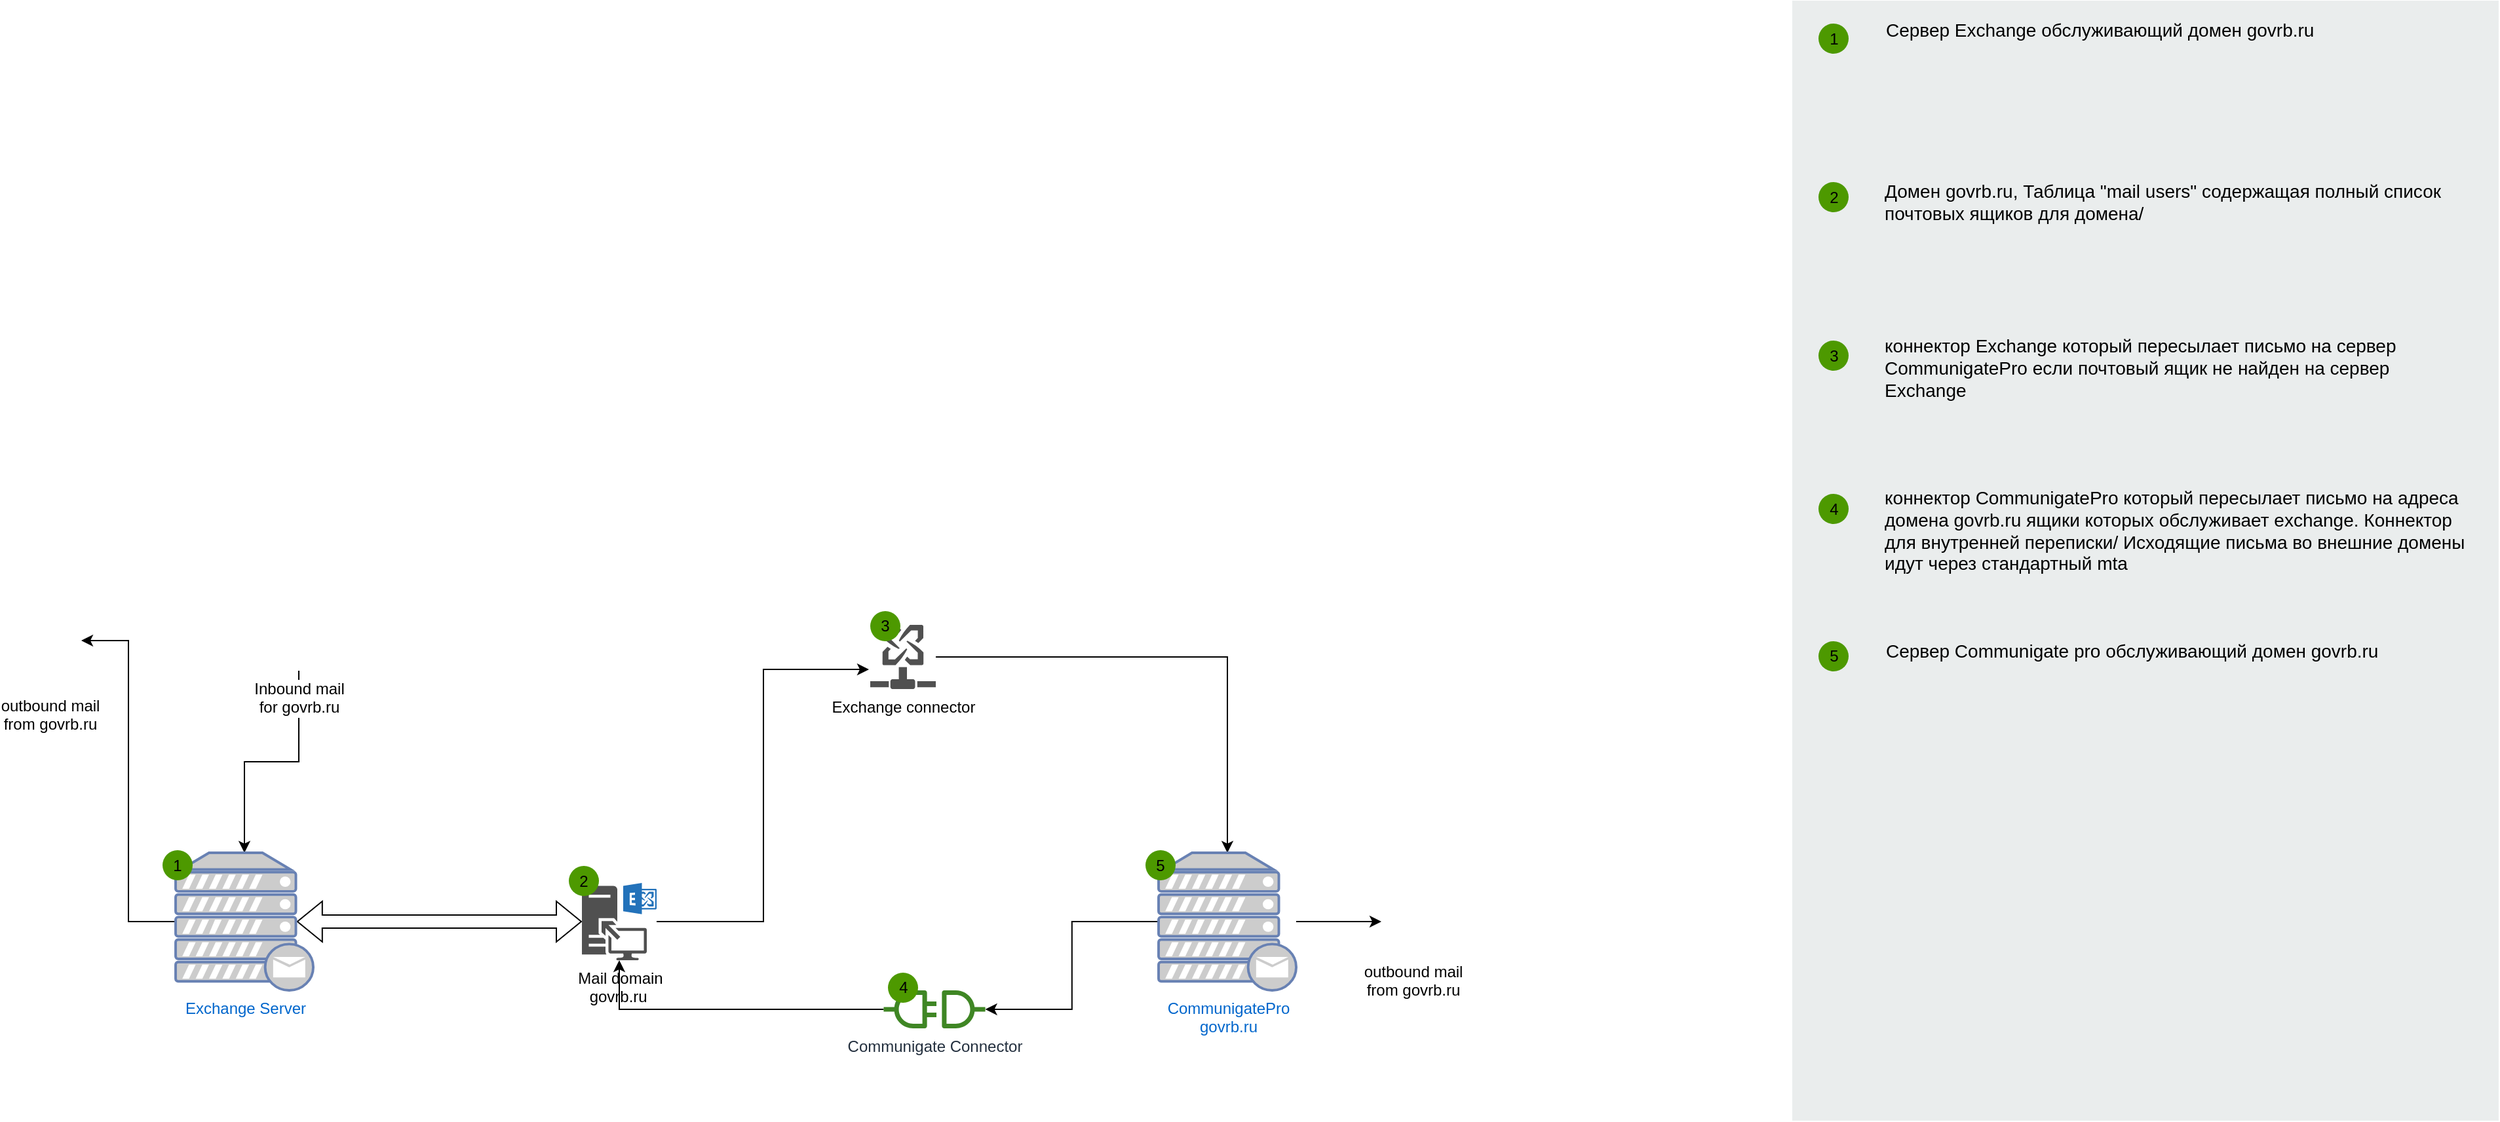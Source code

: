 <mxfile version="20.2.8" type="github">
  <diagram id="WI9T0HZ2pTsCkuznbFz-" name="Page-1">
    <mxGraphModel dx="2610" dy="884" grid="1" gridSize="10" guides="1" tooltips="1" connect="1" arrows="1" fold="1" page="1" pageScale="1" pageWidth="827" pageHeight="1169" math="0" shadow="0">
      <root>
        <mxCell id="0" />
        <mxCell id="1" parent="0" />
        <mxCell id="rI1JX8pW7Fap40Gf1UJg-1" value="" style="rounded=0;whiteSpace=wrap;html=1;fillColor=#EAEDED;fontSize=22;fontColor=#FFFFFF;strokeColor=none;labelBackgroundColor=none;" parent="1" vertex="1">
          <mxGeometry x="1073.5" y="156.5" width="539" height="855" as="geometry" />
        </mxCell>
        <mxCell id="rI1JX8pW7Fap40Gf1UJg-2" value="Сервер Exchange обслуживающий домен govrb.ru&amp;nbsp;" style="text;html=1;align=left;verticalAlign=top;spacingTop=-4;fontSize=14;labelBackgroundColor=none;whiteSpace=wrap;" parent="1" vertex="1">
          <mxGeometry x="1143" y="167.5" width="449" height="118" as="geometry" />
        </mxCell>
        <mxCell id="rI1JX8pW7Fap40Gf1UJg-3" value="Домен govrb.ru, Таблица &quot;mail users&quot; содержащая полный список почтовых ящиков для домена/" style="text;html=1;align=left;verticalAlign=top;spacingTop=-4;fontSize=14;labelBackgroundColor=none;whiteSpace=wrap;" parent="1" vertex="1">
          <mxGeometry x="1142" y="290.5" width="450" height="115" as="geometry" />
        </mxCell>
        <mxCell id="rI1JX8pW7Fap40Gf1UJg-4" value="&lt;span&gt;коннектор Exchange который пересылает письмо на сервер CommunigatePro если почтовый ящик не найден на сервер Exchange&lt;/span&gt;" style="text;html=1;align=left;verticalAlign=top;spacingTop=-4;fontSize=14;labelBackgroundColor=none;whiteSpace=wrap;" parent="1" vertex="1">
          <mxGeometry x="1142" y="408.5" width="450" height="117" as="geometry" />
        </mxCell>
        <mxCell id="rI1JX8pW7Fap40Gf1UJg-5" value="коннектор CommunigatePro который пересылает письмо на адреса домена govrb.ru ящики которых обслуживает exchange. Коннектор для внутренней переписки/ Исходящие письма во внешние домены идут через стандартный mta" style="text;html=1;align=left;verticalAlign=top;spacingTop=-4;fontSize=14;labelBackgroundColor=none;whiteSpace=wrap;" parent="1" vertex="1">
          <mxGeometry x="1142" y="524.5" width="450" height="121" as="geometry" />
        </mxCell>
        <mxCell id="rI1JX8pW7Fap40Gf1UJg-6" value="&lt;span&gt;Сервер Communigate pro обслуживающий домен govrb.ru&lt;/span&gt;" style="text;html=1;align=left;verticalAlign=top;spacingTop=-4;fontSize=14;labelBackgroundColor=none;whiteSpace=wrap;" parent="1" vertex="1">
          <mxGeometry x="1143" y="641.5" width="449" height="114" as="geometry" />
        </mxCell>
        <mxCell id="rI1JX8pW7Fap40Gf1UJg-9" value="1" style="ellipse;whiteSpace=wrap;html=1;aspect=fixed;fillColor=#4D9900;strokeColor=none;labelBackgroundColor=none;" parent="1" vertex="1">
          <mxGeometry x="1093.5" y="174" width="23" height="23" as="geometry" />
        </mxCell>
        <mxCell id="rI1JX8pW7Fap40Gf1UJg-10" value="2" style="ellipse;whiteSpace=wrap;html=1;aspect=fixed;fillColor=#4D9900;strokeColor=none;labelBackgroundColor=none;" parent="1" vertex="1">
          <mxGeometry x="1093.5" y="295" width="23" height="23" as="geometry" />
        </mxCell>
        <mxCell id="rI1JX8pW7Fap40Gf1UJg-11" value="3" style="ellipse;whiteSpace=wrap;html=1;aspect=fixed;fillColor=#4D9900;strokeColor=none;labelBackgroundColor=none;" parent="1" vertex="1">
          <mxGeometry x="1093.5" y="416" width="23" height="23" as="geometry" />
        </mxCell>
        <mxCell id="rI1JX8pW7Fap40Gf1UJg-12" value="4" style="ellipse;whiteSpace=wrap;html=1;aspect=fixed;fillColor=#4D9900;strokeColor=none;labelBackgroundColor=none;" parent="1" vertex="1">
          <mxGeometry x="1093.5" y="533" width="23" height="23" as="geometry" />
        </mxCell>
        <mxCell id="rI1JX8pW7Fap40Gf1UJg-13" value="5" style="ellipse;whiteSpace=wrap;html=1;aspect=fixed;fillColor=#4D9900;strokeColor=none;labelBackgroundColor=none;" parent="1" vertex="1">
          <mxGeometry x="1093.5" y="645.5" width="23" height="23" as="geometry" />
        </mxCell>
        <mxCell id="dzwL4iLsprpZWcppXyu_-11" style="edgeStyle=orthogonalEdgeStyle;rounded=0;orthogonalLoop=1;jettySize=auto;html=1;" edge="1" parent="1" source="dzwL4iLsprpZWcppXyu_-2" target="dzwL4iLsprpZWcppXyu_-10">
          <mxGeometry relative="1" as="geometry" />
        </mxCell>
        <mxCell id="dzwL4iLsprpZWcppXyu_-37" style="edgeStyle=orthogonalEdgeStyle;rounded=0;orthogonalLoop=1;jettySize=auto;html=1;entryX=-0.02;entryY=0.694;entryDx=0;entryDy=0;entryPerimeter=0;" edge="1" parent="1" source="dzwL4iLsprpZWcppXyu_-5" target="dzwL4iLsprpZWcppXyu_-2">
          <mxGeometry relative="1" as="geometry" />
        </mxCell>
        <mxCell id="dzwL4iLsprpZWcppXyu_-33" style="edgeStyle=orthogonalEdgeStyle;rounded=0;orthogonalLoop=1;jettySize=auto;html=1;entryX=0;entryY=0.5;entryDx=0;entryDy=0;" edge="1" parent="1" source="dzwL4iLsprpZWcppXyu_-10" target="dzwL4iLsprpZWcppXyu_-24">
          <mxGeometry relative="1" as="geometry" />
        </mxCell>
        <mxCell id="dzwL4iLsprpZWcppXyu_-41" style="edgeStyle=orthogonalEdgeStyle;rounded=0;orthogonalLoop=1;jettySize=auto;html=1;" edge="1" parent="1" source="dzwL4iLsprpZWcppXyu_-10" target="dzwL4iLsprpZWcppXyu_-13">
          <mxGeometry relative="1" as="geometry" />
        </mxCell>
        <mxCell id="dzwL4iLsprpZWcppXyu_-39" style="edgeStyle=orthogonalEdgeStyle;rounded=0;orthogonalLoop=1;jettySize=auto;html=1;" edge="1" parent="1" source="dzwL4iLsprpZWcppXyu_-13" target="dzwL4iLsprpZWcppXyu_-5">
          <mxGeometry relative="1" as="geometry" />
        </mxCell>
        <mxCell id="dzwL4iLsprpZWcppXyu_-32" style="edgeStyle=orthogonalEdgeStyle;rounded=0;orthogonalLoop=1;jettySize=auto;html=1;entryX=1;entryY=0.25;entryDx=0;entryDy=0;" edge="1" parent="1" source="dzwL4iLsprpZWcppXyu_-18" target="dzwL4iLsprpZWcppXyu_-22">
          <mxGeometry relative="1" as="geometry" />
        </mxCell>
        <mxCell id="dzwL4iLsprpZWcppXyu_-22" value="outbound mail&lt;br&gt;from govrb.ru" style="shape=image;html=1;verticalAlign=top;verticalLabelPosition=bottom;labelBackgroundColor=#ffffff;imageAspect=0;aspect=fixed;image=https://cdn4.iconfinder.com/data/icons/essentials-73/24/014_-_Send_Mail-128.png" vertex="1" parent="1">
          <mxGeometry x="-280" y="633" width="48" height="48" as="geometry" />
        </mxCell>
        <mxCell id="dzwL4iLsprpZWcppXyu_-26" style="edgeStyle=orthogonalEdgeStyle;rounded=0;orthogonalLoop=1;jettySize=auto;html=1;entryX=0.5;entryY=0;entryDx=0;entryDy=0;entryPerimeter=0;" edge="1" parent="1" source="dzwL4iLsprpZWcppXyu_-23" target="dzwL4iLsprpZWcppXyu_-18">
          <mxGeometry relative="1" as="geometry" />
        </mxCell>
        <mxCell id="dzwL4iLsprpZWcppXyu_-23" value="Inbound mail&lt;br&gt;for govrb.ru" style="shape=image;html=1;verticalAlign=top;verticalLabelPosition=bottom;labelBackgroundColor=#ffffff;imageAspect=0;aspect=fixed;image=https://cdn4.iconfinder.com/data/icons/essentials-73/24/015_-_Receive_Mail-128.png" vertex="1" parent="1">
          <mxGeometry x="-90" y="620" width="48" height="48" as="geometry" />
        </mxCell>
        <mxCell id="dzwL4iLsprpZWcppXyu_-24" value="outbound mail&lt;br&gt;from govrb.ru" style="shape=image;html=1;verticalAlign=top;verticalLabelPosition=bottom;labelBackgroundColor=#ffffff;imageAspect=0;aspect=fixed;image=https://cdn4.iconfinder.com/data/icons/essentials-73/24/014_-_Send_Mail-128.png" vertex="1" parent="1">
          <mxGeometry x="760" y="835.5" width="48" height="48" as="geometry" />
        </mxCell>
        <mxCell id="dzwL4iLsprpZWcppXyu_-34" value="" style="shape=flexArrow;endArrow=classic;startArrow=classic;html=1;rounded=0;exitX=0.88;exitY=0.5;exitDx=0;exitDy=0;exitPerimeter=0;" edge="1" parent="1" source="dzwL4iLsprpZWcppXyu_-18" target="dzwL4iLsprpZWcppXyu_-5">
          <mxGeometry width="100" height="100" relative="1" as="geometry">
            <mxPoint x="370" y="850" as="sourcePoint" />
            <mxPoint x="470" y="750" as="targetPoint" />
          </mxGeometry>
        </mxCell>
        <mxCell id="dzwL4iLsprpZWcppXyu_-51" value="" style="group" vertex="1" connectable="0" parent="1">
          <mxGeometry x="370" y="622.5" width="50" height="59.5" as="geometry" />
        </mxCell>
        <mxCell id="dzwL4iLsprpZWcppXyu_-2" value="Exchange connector" style="sketch=0;pointerEvents=1;shadow=0;dashed=0;html=1;strokeColor=none;labelPosition=center;verticalLabelPosition=bottom;verticalAlign=top;align=center;fillColor=#505050;shape=mxgraph.mscae.intune.exchange_connector" vertex="1" parent="dzwL4iLsprpZWcppXyu_-51">
          <mxGeometry y="10.5" width="50" height="49" as="geometry" />
        </mxCell>
        <mxCell id="dzwL4iLsprpZWcppXyu_-45" value="3" style="ellipse;whiteSpace=wrap;html=1;aspect=fixed;fillColor=#4D9900;strokeColor=none;labelBackgroundColor=none;" vertex="1" parent="dzwL4iLsprpZWcppXyu_-51">
          <mxGeometry width="23" height="23" as="geometry" />
        </mxCell>
        <mxCell id="dzwL4iLsprpZWcppXyu_-52" value="" style="group" vertex="1" connectable="0" parent="1">
          <mxGeometry x="380" y="898.5" width="78" height="42.5" as="geometry" />
        </mxCell>
        <mxCell id="dzwL4iLsprpZWcppXyu_-13" value="Communigate Connector" style="sketch=0;outlineConnect=0;fontColor=#232F3E;gradientColor=none;fillColor=#3F8624;strokeColor=none;dashed=0;verticalLabelPosition=bottom;verticalAlign=top;align=center;html=1;fontSize=12;fontStyle=0;aspect=fixed;pointerEvents=1;shape=mxgraph.aws4.connector;" vertex="1" parent="dzwL4iLsprpZWcppXyu_-52">
          <mxGeometry y="13.5" width="78" height="29" as="geometry" />
        </mxCell>
        <mxCell id="dzwL4iLsprpZWcppXyu_-47" value="4" style="ellipse;whiteSpace=wrap;html=1;aspect=fixed;fillColor=#4D9900;strokeColor=none;labelBackgroundColor=none;" vertex="1" parent="dzwL4iLsprpZWcppXyu_-52">
          <mxGeometry x="3.5" width="23" height="23" as="geometry" />
        </mxCell>
        <mxCell id="dzwL4iLsprpZWcppXyu_-53" value="" style="group" vertex="1" connectable="0" parent="1">
          <mxGeometry x="140" y="817" width="67" height="72" as="geometry" />
        </mxCell>
        <mxCell id="dzwL4iLsprpZWcppXyu_-5" value="Mail domain &lt;br&gt;govrb.ru&amp;nbsp;" style="sketch=0;pointerEvents=1;shadow=0;dashed=0;html=1;strokeColor=none;fillColor=#505050;labelPosition=center;verticalLabelPosition=bottom;verticalAlign=top;outlineConnect=0;align=center;shape=mxgraph.office.servers.exchange_client_access_server;" vertex="1" parent="dzwL4iLsprpZWcppXyu_-53">
          <mxGeometry x="10" y="13" width="57" height="59" as="geometry" />
        </mxCell>
        <mxCell id="dzwL4iLsprpZWcppXyu_-44" value="2" style="ellipse;whiteSpace=wrap;html=1;aspect=fixed;fillColor=#4D9900;strokeColor=none;labelBackgroundColor=none;" vertex="1" parent="dzwL4iLsprpZWcppXyu_-53">
          <mxGeometry width="23" height="23" as="geometry" />
        </mxCell>
        <mxCell id="dzwL4iLsprpZWcppXyu_-54" value="" style="group" vertex="1" connectable="0" parent="1">
          <mxGeometry x="-170" y="805" width="115" height="107" as="geometry" />
        </mxCell>
        <mxCell id="dzwL4iLsprpZWcppXyu_-18" value="Exchange Server&lt;br&gt;" style="fontColor=#0066CC;verticalAlign=top;verticalLabelPosition=bottom;labelPosition=center;align=center;html=1;outlineConnect=0;fillColor=#CCCCCC;strokeColor=#6881B3;gradientColor=none;gradientDirection=north;strokeWidth=2;shape=mxgraph.networks.mail_server;" vertex="1" parent="dzwL4iLsprpZWcppXyu_-54">
          <mxGeometry x="10" y="2" width="105" height="105" as="geometry" />
        </mxCell>
        <mxCell id="dzwL4iLsprpZWcppXyu_-42" value="1" style="ellipse;whiteSpace=wrap;html=1;aspect=fixed;fillColor=#4D9900;strokeColor=none;labelBackgroundColor=none;" vertex="1" parent="dzwL4iLsprpZWcppXyu_-54">
          <mxGeometry width="23" height="23" as="geometry" />
        </mxCell>
        <mxCell id="dzwL4iLsprpZWcppXyu_-55" value="" style="group" vertex="1" connectable="0" parent="1">
          <mxGeometry x="580.0" y="805" width="115.0" height="107" as="geometry" />
        </mxCell>
        <mxCell id="dzwL4iLsprpZWcppXyu_-10" value="CommunigatePro&lt;br&gt;govrb.ru&lt;br&gt;" style="fontColor=#0066CC;verticalAlign=top;verticalLabelPosition=bottom;labelPosition=center;align=center;html=1;outlineConnect=0;fillColor=#CCCCCC;strokeColor=#6881B3;gradientColor=none;gradientDirection=north;strokeWidth=2;shape=mxgraph.networks.mail_server;" vertex="1" parent="dzwL4iLsprpZWcppXyu_-55">
          <mxGeometry x="10.0" y="2" width="105" height="105" as="geometry" />
        </mxCell>
        <mxCell id="dzwL4iLsprpZWcppXyu_-48" value="5" style="ellipse;whiteSpace=wrap;html=1;aspect=fixed;fillColor=#4D9900;strokeColor=none;labelBackgroundColor=none;" vertex="1" parent="dzwL4iLsprpZWcppXyu_-55">
          <mxGeometry width="23" height="23" as="geometry" />
        </mxCell>
      </root>
    </mxGraphModel>
  </diagram>
</mxfile>
